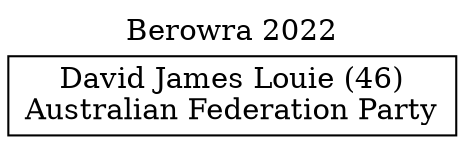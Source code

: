 // House preference flow
digraph "David James Louie (46)_Berowra_2022" {
	graph [label="Berowra 2022" labelloc=t mclimit=10]
	node [shape=box]
	"David James Louie (46)" [label="David James Louie (46)
Australian Federation Party"]
}
